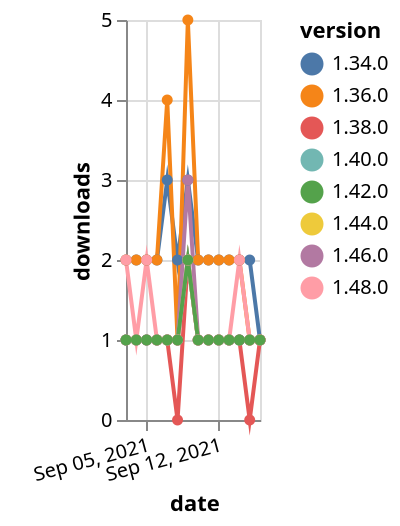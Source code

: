 {"$schema": "https://vega.github.io/schema/vega-lite/v5.json", "description": "A simple bar chart with embedded data.", "data": {"values": [{"date": "2021-09-03", "total": 2367, "delta": 2, "version": "1.34.0"}, {"date": "2021-09-04", "total": 2369, "delta": 2, "version": "1.34.0"}, {"date": "2021-09-05", "total": 2371, "delta": 2, "version": "1.34.0"}, {"date": "2021-09-06", "total": 2373, "delta": 2, "version": "1.34.0"}, {"date": "2021-09-07", "total": 2376, "delta": 3, "version": "1.34.0"}, {"date": "2021-09-08", "total": 2378, "delta": 2, "version": "1.34.0"}, {"date": "2021-09-09", "total": 2381, "delta": 3, "version": "1.34.0"}, {"date": "2021-09-10", "total": 2383, "delta": 2, "version": "1.34.0"}, {"date": "2021-09-11", "total": 2385, "delta": 2, "version": "1.34.0"}, {"date": "2021-09-12", "total": 2387, "delta": 2, "version": "1.34.0"}, {"date": "2021-09-13", "total": 2389, "delta": 2, "version": "1.34.0"}, {"date": "2021-09-14", "total": 2391, "delta": 2, "version": "1.34.0"}, {"date": "2021-09-15", "total": 2393, "delta": 2, "version": "1.34.0"}, {"date": "2021-09-16", "total": 2394, "delta": 1, "version": "1.34.0"}, {"date": "2021-09-03", "total": 155, "delta": 1, "version": "1.44.0"}, {"date": "2021-09-04", "total": 156, "delta": 1, "version": "1.44.0"}, {"date": "2021-09-05", "total": 157, "delta": 1, "version": "1.44.0"}, {"date": "2021-09-06", "total": 158, "delta": 1, "version": "1.44.0"}, {"date": "2021-09-07", "total": 159, "delta": 1, "version": "1.44.0"}, {"date": "2021-09-08", "total": 160, "delta": 1, "version": "1.44.0"}, {"date": "2021-09-09", "total": 162, "delta": 2, "version": "1.44.0"}, {"date": "2021-09-10", "total": 163, "delta": 1, "version": "1.44.0"}, {"date": "2021-09-11", "total": 164, "delta": 1, "version": "1.44.0"}, {"date": "2021-09-12", "total": 165, "delta": 1, "version": "1.44.0"}, {"date": "2021-09-13", "total": 166, "delta": 1, "version": "1.44.0"}, {"date": "2021-09-14", "total": 167, "delta": 1, "version": "1.44.0"}, {"date": "2021-09-15", "total": 168, "delta": 1, "version": "1.44.0"}, {"date": "2021-09-16", "total": 169, "delta": 1, "version": "1.44.0"}, {"date": "2021-09-03", "total": 244, "delta": 1, "version": "1.38.0"}, {"date": "2021-09-04", "total": 245, "delta": 1, "version": "1.38.0"}, {"date": "2021-09-05", "total": 246, "delta": 1, "version": "1.38.0"}, {"date": "2021-09-06", "total": 247, "delta": 1, "version": "1.38.0"}, {"date": "2021-09-07", "total": 248, "delta": 1, "version": "1.38.0"}, {"date": "2021-09-08", "total": 248, "delta": 0, "version": "1.38.0"}, {"date": "2021-09-09", "total": 250, "delta": 2, "version": "1.38.0"}, {"date": "2021-09-10", "total": 251, "delta": 1, "version": "1.38.0"}, {"date": "2021-09-11", "total": 252, "delta": 1, "version": "1.38.0"}, {"date": "2021-09-12", "total": 253, "delta": 1, "version": "1.38.0"}, {"date": "2021-09-13", "total": 254, "delta": 1, "version": "1.38.0"}, {"date": "2021-09-14", "total": 255, "delta": 1, "version": "1.38.0"}, {"date": "2021-09-15", "total": 255, "delta": 0, "version": "1.38.0"}, {"date": "2021-09-16", "total": 256, "delta": 1, "version": "1.38.0"}, {"date": "2021-09-03", "total": 2505, "delta": 2, "version": "1.36.0"}, {"date": "2021-09-04", "total": 2507, "delta": 2, "version": "1.36.0"}, {"date": "2021-09-05", "total": 2509, "delta": 2, "version": "1.36.0"}, {"date": "2021-09-06", "total": 2511, "delta": 2, "version": "1.36.0"}, {"date": "2021-09-07", "total": 2515, "delta": 4, "version": "1.36.0"}, {"date": "2021-09-08", "total": 2516, "delta": 1, "version": "1.36.0"}, {"date": "2021-09-09", "total": 2521, "delta": 5, "version": "1.36.0"}, {"date": "2021-09-10", "total": 2523, "delta": 2, "version": "1.36.0"}, {"date": "2021-09-11", "total": 2525, "delta": 2, "version": "1.36.0"}, {"date": "2021-09-12", "total": 2527, "delta": 2, "version": "1.36.0"}, {"date": "2021-09-13", "total": 2529, "delta": 2, "version": "1.36.0"}, {"date": "2021-09-14", "total": 2531, "delta": 2, "version": "1.36.0"}, {"date": "2021-09-15", "total": 2532, "delta": 1, "version": "1.36.0"}, {"date": "2021-09-16", "total": 2533, "delta": 1, "version": "1.36.0"}, {"date": "2021-09-03", "total": 189, "delta": 1, "version": "1.40.0"}, {"date": "2021-09-04", "total": 190, "delta": 1, "version": "1.40.0"}, {"date": "2021-09-05", "total": 191, "delta": 1, "version": "1.40.0"}, {"date": "2021-09-06", "total": 192, "delta": 1, "version": "1.40.0"}, {"date": "2021-09-07", "total": 193, "delta": 1, "version": "1.40.0"}, {"date": "2021-09-08", "total": 194, "delta": 1, "version": "1.40.0"}, {"date": "2021-09-09", "total": 196, "delta": 2, "version": "1.40.0"}, {"date": "2021-09-10", "total": 197, "delta": 1, "version": "1.40.0"}, {"date": "2021-09-11", "total": 198, "delta": 1, "version": "1.40.0"}, {"date": "2021-09-12", "total": 199, "delta": 1, "version": "1.40.0"}, {"date": "2021-09-13", "total": 200, "delta": 1, "version": "1.40.0"}, {"date": "2021-09-14", "total": 201, "delta": 1, "version": "1.40.0"}, {"date": "2021-09-15", "total": 202, "delta": 1, "version": "1.40.0"}, {"date": "2021-09-16", "total": 203, "delta": 1, "version": "1.40.0"}, {"date": "2021-09-03", "total": 188, "delta": 1, "version": "1.46.0"}, {"date": "2021-09-04", "total": 189, "delta": 1, "version": "1.46.0"}, {"date": "2021-09-05", "total": 190, "delta": 1, "version": "1.46.0"}, {"date": "2021-09-06", "total": 191, "delta": 1, "version": "1.46.0"}, {"date": "2021-09-07", "total": 192, "delta": 1, "version": "1.46.0"}, {"date": "2021-09-08", "total": 193, "delta": 1, "version": "1.46.0"}, {"date": "2021-09-09", "total": 196, "delta": 3, "version": "1.46.0"}, {"date": "2021-09-10", "total": 197, "delta": 1, "version": "1.46.0"}, {"date": "2021-09-11", "total": 198, "delta": 1, "version": "1.46.0"}, {"date": "2021-09-12", "total": 199, "delta": 1, "version": "1.46.0"}, {"date": "2021-09-13", "total": 200, "delta": 1, "version": "1.46.0"}, {"date": "2021-09-14", "total": 201, "delta": 1, "version": "1.46.0"}, {"date": "2021-09-15", "total": 202, "delta": 1, "version": "1.46.0"}, {"date": "2021-09-16", "total": 203, "delta": 1, "version": "1.46.0"}, {"date": "2021-09-03", "total": 123, "delta": 2, "version": "1.48.0"}, {"date": "2021-09-04", "total": 124, "delta": 1, "version": "1.48.0"}, {"date": "2021-09-05", "total": 126, "delta": 2, "version": "1.48.0"}, {"date": "2021-09-06", "total": 127, "delta": 1, "version": "1.48.0"}, {"date": "2021-09-07", "total": 128, "delta": 1, "version": "1.48.0"}, {"date": "2021-09-08", "total": 129, "delta": 1, "version": "1.48.0"}, {"date": "2021-09-09", "total": 131, "delta": 2, "version": "1.48.0"}, {"date": "2021-09-10", "total": 132, "delta": 1, "version": "1.48.0"}, {"date": "2021-09-11", "total": 133, "delta": 1, "version": "1.48.0"}, {"date": "2021-09-12", "total": 134, "delta": 1, "version": "1.48.0"}, {"date": "2021-09-13", "total": 135, "delta": 1, "version": "1.48.0"}, {"date": "2021-09-14", "total": 137, "delta": 2, "version": "1.48.0"}, {"date": "2021-09-15", "total": 138, "delta": 1, "version": "1.48.0"}, {"date": "2021-09-16", "total": 139, "delta": 1, "version": "1.48.0"}, {"date": "2021-09-03", "total": 180, "delta": 1, "version": "1.42.0"}, {"date": "2021-09-04", "total": 181, "delta": 1, "version": "1.42.0"}, {"date": "2021-09-05", "total": 182, "delta": 1, "version": "1.42.0"}, {"date": "2021-09-06", "total": 183, "delta": 1, "version": "1.42.0"}, {"date": "2021-09-07", "total": 184, "delta": 1, "version": "1.42.0"}, {"date": "2021-09-08", "total": 185, "delta": 1, "version": "1.42.0"}, {"date": "2021-09-09", "total": 187, "delta": 2, "version": "1.42.0"}, {"date": "2021-09-10", "total": 188, "delta": 1, "version": "1.42.0"}, {"date": "2021-09-11", "total": 189, "delta": 1, "version": "1.42.0"}, {"date": "2021-09-12", "total": 190, "delta": 1, "version": "1.42.0"}, {"date": "2021-09-13", "total": 191, "delta": 1, "version": "1.42.0"}, {"date": "2021-09-14", "total": 192, "delta": 1, "version": "1.42.0"}, {"date": "2021-09-15", "total": 193, "delta": 1, "version": "1.42.0"}, {"date": "2021-09-16", "total": 194, "delta": 1, "version": "1.42.0"}]}, "width": "container", "mark": {"type": "line", "point": {"filled": true}}, "encoding": {"x": {"field": "date", "type": "temporal", "timeUnit": "yearmonthdate", "title": "date", "axis": {"labelAngle": -15}}, "y": {"field": "delta", "type": "quantitative", "title": "downloads"}, "color": {"field": "version", "type": "nominal"}, "tooltip": {"field": "delta"}}}